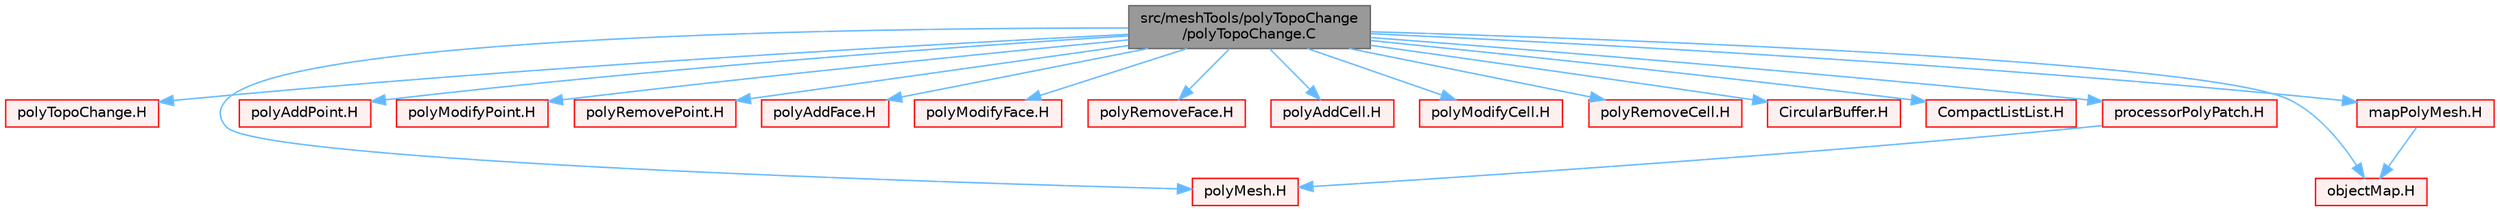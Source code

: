 digraph "src/meshTools/polyTopoChange/polyTopoChange.C"
{
 // LATEX_PDF_SIZE
  bgcolor="transparent";
  edge [fontname=Helvetica,fontsize=10,labelfontname=Helvetica,labelfontsize=10];
  node [fontname=Helvetica,fontsize=10,shape=box,height=0.2,width=0.4];
  Node1 [id="Node000001",label="src/meshTools/polyTopoChange\l/polyTopoChange.C",height=0.2,width=0.4,color="gray40", fillcolor="grey60", style="filled", fontcolor="black",tooltip=" "];
  Node1 -> Node2 [id="edge1_Node000001_Node000002",color="steelblue1",style="solid",tooltip=" "];
  Node2 [id="Node000002",label="polyTopoChange.H",height=0.2,width=0.4,color="red", fillcolor="#FFF0F0", style="filled",URL="$polyTopoChange_8H.html",tooltip=" "];
  Node1 -> Node214 [id="edge2_Node000001_Node000214",color="steelblue1",style="solid",tooltip=" "];
  Node214 [id="Node000214",label="polyMesh.H",height=0.2,width=0.4,color="red", fillcolor="#FFF0F0", style="filled",URL="$polyMesh_8H.html",tooltip=" "];
  Node1 -> Node281 [id="edge3_Node000001_Node000281",color="steelblue1",style="solid",tooltip=" "];
  Node281 [id="Node000281",label="polyAddPoint.H",height=0.2,width=0.4,color="red", fillcolor="#FFF0F0", style="filled",URL="$polyAddPoint_8H.html",tooltip=" "];
  Node1 -> Node283 [id="edge4_Node000001_Node000283",color="steelblue1",style="solid",tooltip=" "];
  Node283 [id="Node000283",label="polyModifyPoint.H",height=0.2,width=0.4,color="red", fillcolor="#FFF0F0", style="filled",URL="$polyModifyPoint_8H.html",tooltip=" "];
  Node1 -> Node284 [id="edge5_Node000001_Node000284",color="steelblue1",style="solid",tooltip=" "];
  Node284 [id="Node000284",label="polyRemovePoint.H",height=0.2,width=0.4,color="red", fillcolor="#FFF0F0", style="filled",URL="$polyRemovePoint_8H.html",tooltip=" "];
  Node1 -> Node285 [id="edge6_Node000001_Node000285",color="steelblue1",style="solid",tooltip=" "];
  Node285 [id="Node000285",label="polyAddFace.H",height=0.2,width=0.4,color="red", fillcolor="#FFF0F0", style="filled",URL="$polyAddFace_8H.html",tooltip=" "];
  Node1 -> Node286 [id="edge7_Node000001_Node000286",color="steelblue1",style="solid",tooltip=" "];
  Node286 [id="Node000286",label="polyModifyFace.H",height=0.2,width=0.4,color="red", fillcolor="#FFF0F0", style="filled",URL="$polyModifyFace_8H.html",tooltip=" "];
  Node1 -> Node287 [id="edge8_Node000001_Node000287",color="steelblue1",style="solid",tooltip=" "];
  Node287 [id="Node000287",label="polyRemoveFace.H",height=0.2,width=0.4,color="red", fillcolor="#FFF0F0", style="filled",URL="$polyRemoveFace_8H.html",tooltip=" "];
  Node1 -> Node288 [id="edge9_Node000001_Node000288",color="steelblue1",style="solid",tooltip=" "];
  Node288 [id="Node000288",label="polyAddCell.H",height=0.2,width=0.4,color="red", fillcolor="#FFF0F0", style="filled",URL="$polyAddCell_8H.html",tooltip=" "];
  Node1 -> Node289 [id="edge10_Node000001_Node000289",color="steelblue1",style="solid",tooltip=" "];
  Node289 [id="Node000289",label="polyModifyCell.H",height=0.2,width=0.4,color="red", fillcolor="#FFF0F0", style="filled",URL="$polyModifyCell_8H.html",tooltip=" "];
  Node1 -> Node290 [id="edge11_Node000001_Node000290",color="steelblue1",style="solid",tooltip=" "];
  Node290 [id="Node000290",label="polyRemoveCell.H",height=0.2,width=0.4,color="red", fillcolor="#FFF0F0", style="filled",URL="$polyRemoveCell_8H.html",tooltip=" "];
  Node1 -> Node291 [id="edge12_Node000001_Node000291",color="steelblue1",style="solid",tooltip=" "];
  Node291 [id="Node000291",label="CircularBuffer.H",height=0.2,width=0.4,color="red", fillcolor="#FFF0F0", style="filled",URL="$CircularBuffer_8H.html",tooltip=" "];
  Node1 -> Node293 [id="edge13_Node000001_Node000293",color="steelblue1",style="solid",tooltip=" "];
  Node293 [id="Node000293",label="CompactListList.H",height=0.2,width=0.4,color="red", fillcolor="#FFF0F0", style="filled",URL="$CompactListList_8H.html",tooltip=" "];
  Node1 -> Node295 [id="edge14_Node000001_Node000295",color="steelblue1",style="solid",tooltip=" "];
  Node295 [id="Node000295",label="objectMap.H",height=0.2,width=0.4,color="red", fillcolor="#FFF0F0", style="filled",URL="$objectMap_8H.html",tooltip=" "];
  Node1 -> Node297 [id="edge15_Node000001_Node000297",color="steelblue1",style="solid",tooltip=" "];
  Node297 [id="Node000297",label="processorPolyPatch.H",height=0.2,width=0.4,color="red", fillcolor="#FFF0F0", style="filled",URL="$processorPolyPatch_8H.html",tooltip=" "];
  Node297 -> Node214 [id="edge16_Node000297_Node000214",color="steelblue1",style="solid",tooltip=" "];
  Node1 -> Node303 [id="edge17_Node000001_Node000303",color="steelblue1",style="solid",tooltip=" "];
  Node303 [id="Node000303",label="mapPolyMesh.H",height=0.2,width=0.4,color="red", fillcolor="#FFF0F0", style="filled",URL="$mapPolyMesh_8H.html",tooltip=" "];
  Node303 -> Node295 [id="edge18_Node000303_Node000295",color="steelblue1",style="solid",tooltip=" "];
}
